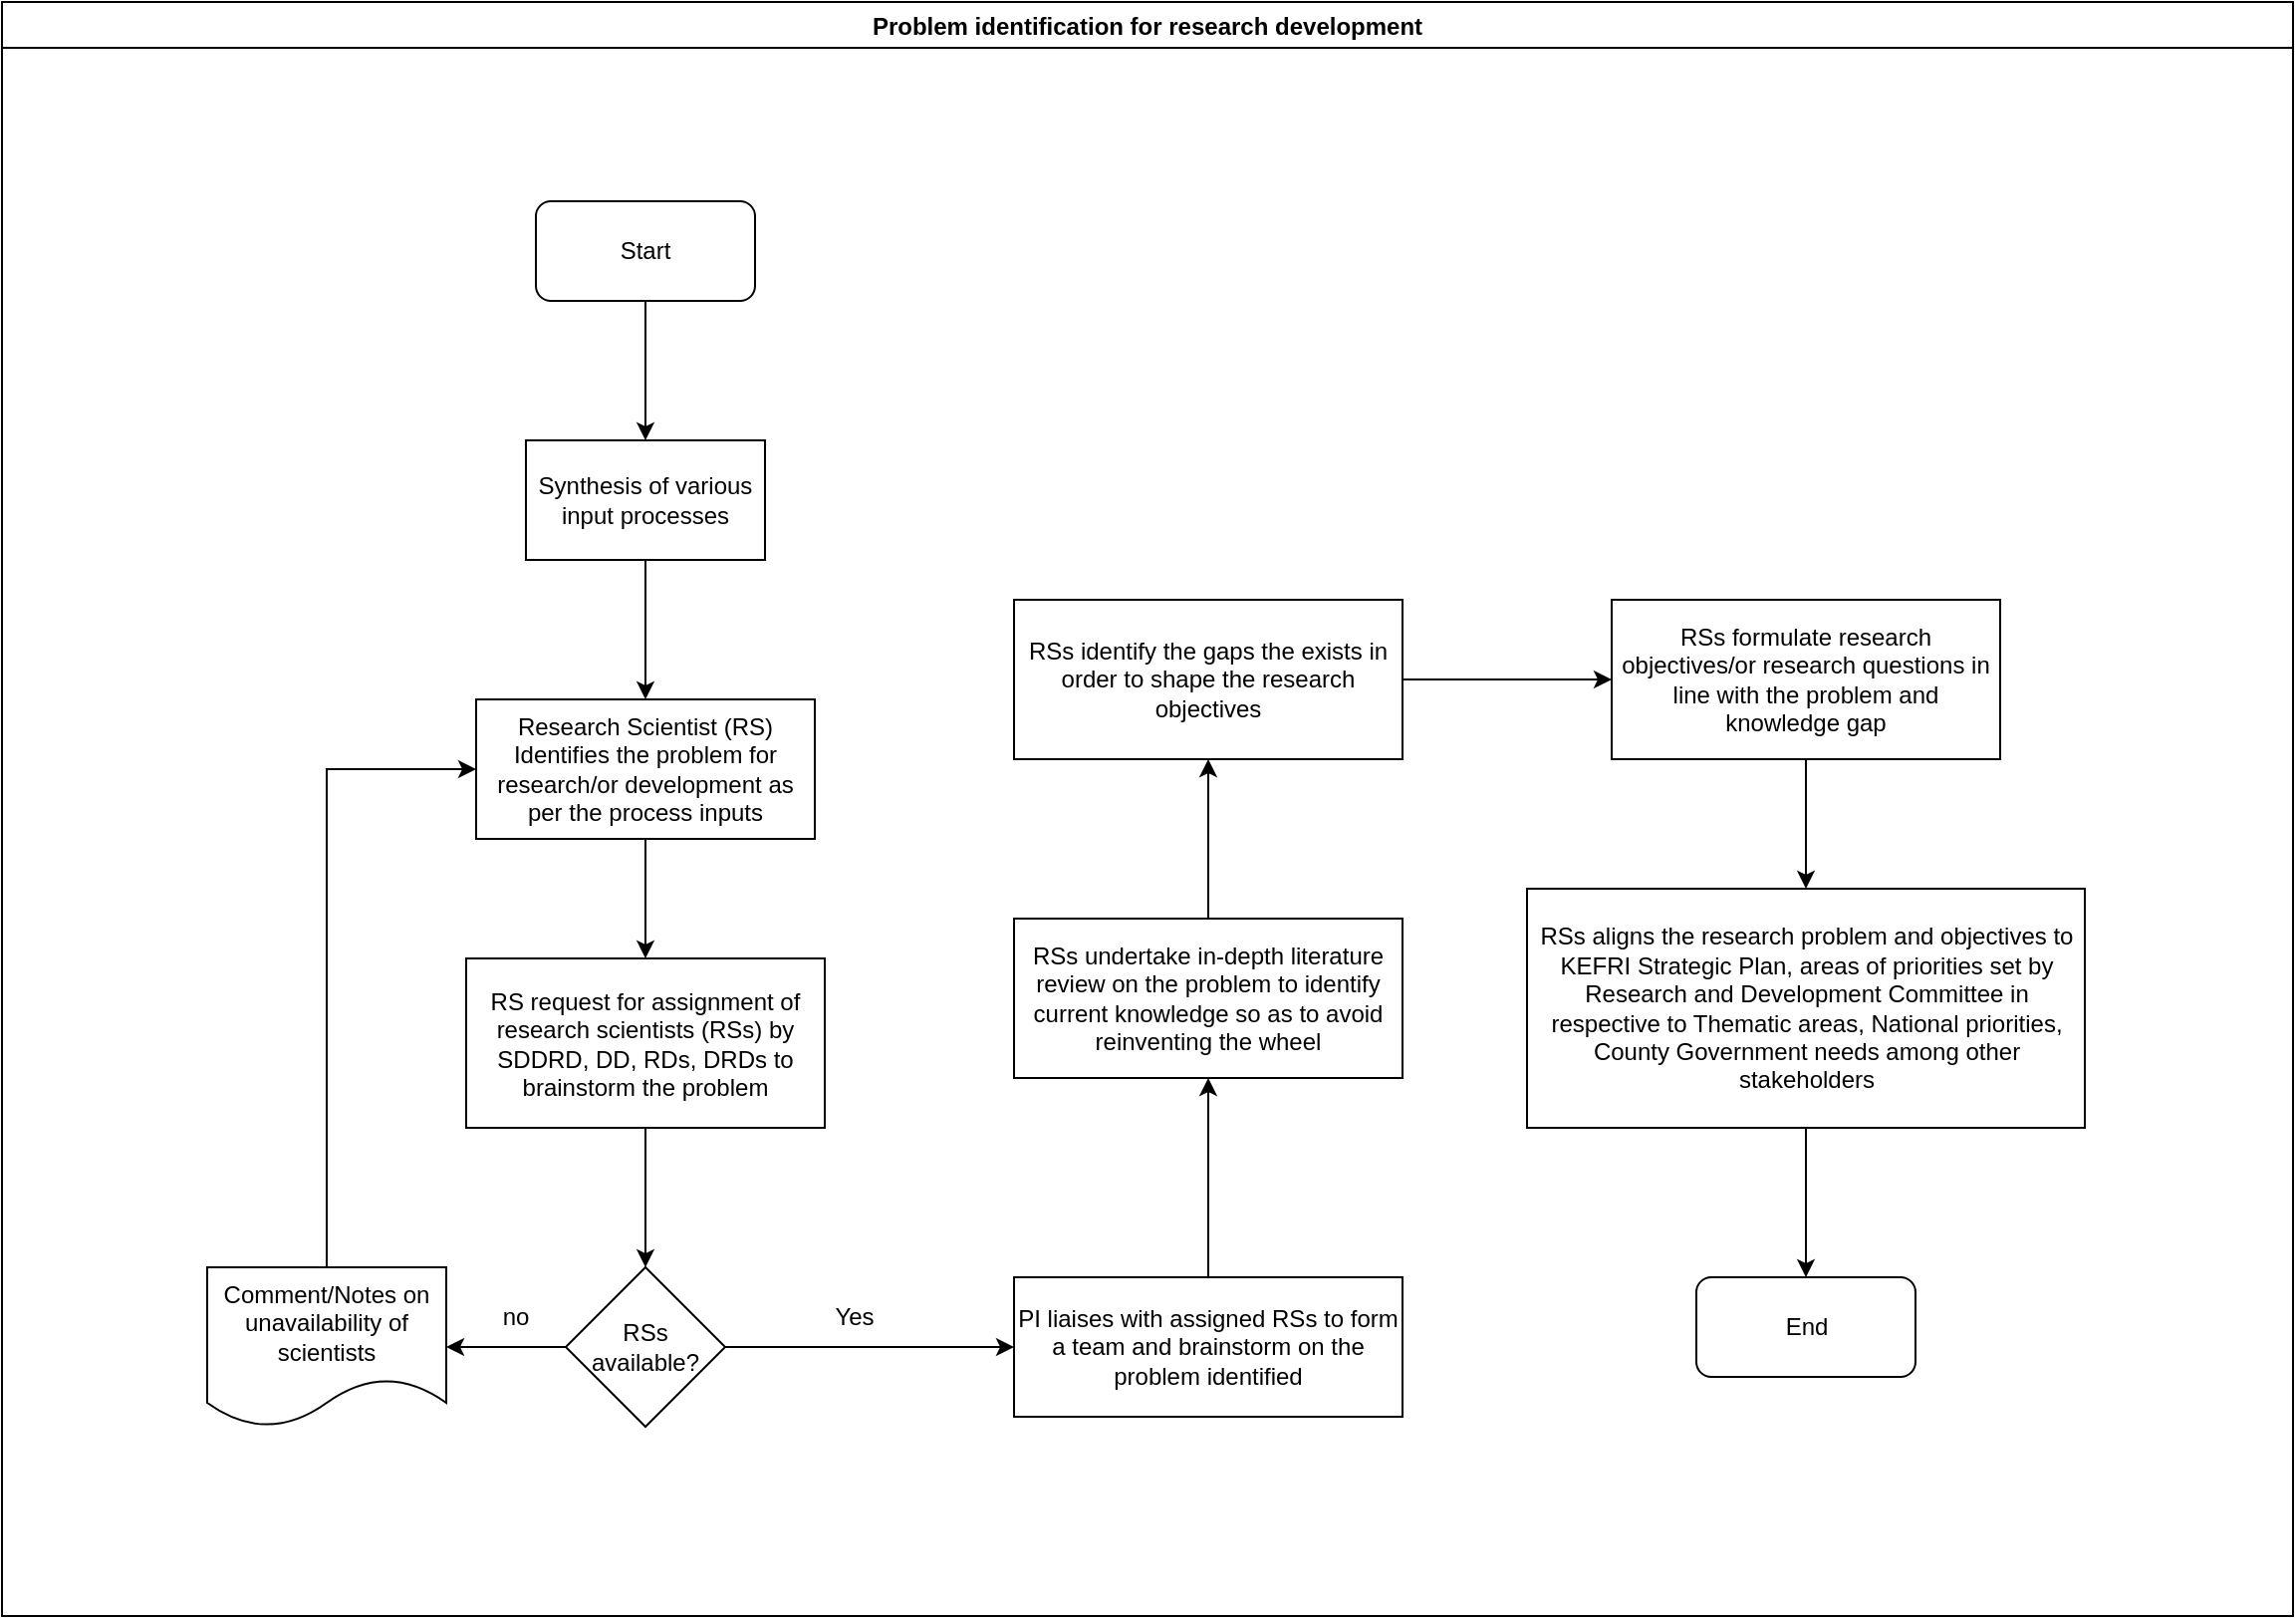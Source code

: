<mxfile version="14.2.7" type="github">
  <diagram id="tZU8RH54jPB0YR1qd6gx" name="Page-1">
    <mxGraphModel dx="1038" dy="547" grid="1" gridSize="10" guides="1" tooltips="1" connect="1" arrows="1" fold="1" page="1" pageScale="1" pageWidth="1169" pageHeight="827" math="0" shadow="0">
      <root>
        <mxCell id="0" />
        <mxCell id="1" parent="0" />
        <mxCell id="y9bxsy1iOUCk4nZmsPaL-3" value="Problem identification for research development" style="swimlane;" vertex="1" parent="1">
          <mxGeometry x="10" y="10" width="1150" height="810" as="geometry" />
        </mxCell>
        <mxCell id="y9bxsy1iOUCk4nZmsPaL-4" value="Start" style="rounded=1;whiteSpace=wrap;html=1;" vertex="1" parent="y9bxsy1iOUCk4nZmsPaL-3">
          <mxGeometry x="268" y="100" width="110" height="50" as="geometry" />
        </mxCell>
        <mxCell id="y9bxsy1iOUCk4nZmsPaL-7" value="Synthesis of various input processes" style="rounded=0;whiteSpace=wrap;html=1;" vertex="1" parent="y9bxsy1iOUCk4nZmsPaL-3">
          <mxGeometry x="263" y="220" width="120" height="60" as="geometry" />
        </mxCell>
        <mxCell id="y9bxsy1iOUCk4nZmsPaL-6" value="" style="edgeStyle=orthogonalEdgeStyle;rounded=0;orthogonalLoop=1;jettySize=auto;html=1;entryX=0.5;entryY=0;entryDx=0;entryDy=0;" edge="1" parent="y9bxsy1iOUCk4nZmsPaL-3" source="y9bxsy1iOUCk4nZmsPaL-4" target="y9bxsy1iOUCk4nZmsPaL-7">
          <mxGeometry relative="1" as="geometry">
            <mxPoint x="323" y="215" as="targetPoint" />
          </mxGeometry>
        </mxCell>
        <mxCell id="y9bxsy1iOUCk4nZmsPaL-18" value="no" style="text;html=1;strokeColor=none;fillColor=none;align=center;verticalAlign=middle;whiteSpace=wrap;rounded=0;" vertex="1" parent="y9bxsy1iOUCk4nZmsPaL-3">
          <mxGeometry x="238" y="650" width="40" height="20" as="geometry" />
        </mxCell>
        <mxCell id="y9bxsy1iOUCk4nZmsPaL-19" value="PI liaises with assigned RSs to form a team and brainstorm on the problem identified" style="whiteSpace=wrap;html=1;rounded=0;" vertex="1" parent="y9bxsy1iOUCk4nZmsPaL-3">
          <mxGeometry x="508" y="640" width="195" height="70" as="geometry" />
        </mxCell>
        <mxCell id="y9bxsy1iOUCk4nZmsPaL-21" value="Yes" style="text;html=1;strokeColor=none;fillColor=none;align=center;verticalAlign=middle;whiteSpace=wrap;rounded=0;" vertex="1" parent="y9bxsy1iOUCk4nZmsPaL-3">
          <mxGeometry x="408" y="650" width="40" height="20" as="geometry" />
        </mxCell>
        <mxCell id="y9bxsy1iOUCk4nZmsPaL-10" value="RS request for assignment of research scientists (RSs) by SDDRD, DD, RDs, DRDs to brainstorm the problem" style="whiteSpace=wrap;html=1;rounded=0;" vertex="1" parent="y9bxsy1iOUCk4nZmsPaL-3">
          <mxGeometry x="233" y="480" width="180" height="85" as="geometry" />
        </mxCell>
        <mxCell id="y9bxsy1iOUCk4nZmsPaL-26" value="RSs formulate research objectives/or research questions in line with the problem and knowledge gap" style="whiteSpace=wrap;html=1;rounded=0;" vertex="1" parent="y9bxsy1iOUCk4nZmsPaL-3">
          <mxGeometry x="808" y="300" width="195" height="80" as="geometry" />
        </mxCell>
        <mxCell id="y9bxsy1iOUCk4nZmsPaL-30" value="RSs aligns the research problem and objectives to KEFRI Strategic Plan, areas of priorities set by Research and Development Committee in respective to Thematic areas, National priorities, County Government needs among other stakeholders" style="whiteSpace=wrap;html=1;rounded=0;" vertex="1" parent="y9bxsy1iOUCk4nZmsPaL-3">
          <mxGeometry x="765.5" y="445" width="280" height="120" as="geometry" />
        </mxCell>
        <mxCell id="y9bxsy1iOUCk4nZmsPaL-31" value="" style="edgeStyle=orthogonalEdgeStyle;rounded=0;orthogonalLoop=1;jettySize=auto;html=1;" edge="1" parent="y9bxsy1iOUCk4nZmsPaL-3" source="y9bxsy1iOUCk4nZmsPaL-26" target="y9bxsy1iOUCk4nZmsPaL-30">
          <mxGeometry relative="1" as="geometry" />
        </mxCell>
        <mxCell id="y9bxsy1iOUCk4nZmsPaL-34" value="End" style="rounded=1;whiteSpace=wrap;html=1;" vertex="1" parent="y9bxsy1iOUCk4nZmsPaL-3">
          <mxGeometry x="850.5" y="640" width="110" height="50" as="geometry" />
        </mxCell>
        <mxCell id="y9bxsy1iOUCk4nZmsPaL-33" value="" style="edgeStyle=orthogonalEdgeStyle;rounded=0;orthogonalLoop=1;jettySize=auto;html=1;entryX=0.5;entryY=0;entryDx=0;entryDy=0;" edge="1" parent="y9bxsy1iOUCk4nZmsPaL-3" source="y9bxsy1iOUCk4nZmsPaL-30" target="y9bxsy1iOUCk4nZmsPaL-34">
          <mxGeometry relative="1" as="geometry">
            <mxPoint x="905.5" y="675" as="targetPoint" />
          </mxGeometry>
        </mxCell>
        <mxCell id="y9bxsy1iOUCk4nZmsPaL-11" value="" style="edgeStyle=orthogonalEdgeStyle;rounded=0;orthogonalLoop=1;jettySize=auto;html=1;" edge="1" parent="1" source="y9bxsy1iOUCk4nZmsPaL-8" target="y9bxsy1iOUCk4nZmsPaL-10">
          <mxGeometry relative="1" as="geometry" />
        </mxCell>
        <mxCell id="y9bxsy1iOUCk4nZmsPaL-8" value="Research Scientist (RS) Identifies the problem for research/or development as per the process inputs" style="whiteSpace=wrap;html=1;rounded=0;" vertex="1" parent="1">
          <mxGeometry x="248" y="360" width="170" height="70" as="geometry" />
        </mxCell>
        <mxCell id="y9bxsy1iOUCk4nZmsPaL-9" value="" style="edgeStyle=orthogonalEdgeStyle;rounded=0;orthogonalLoop=1;jettySize=auto;html=1;" edge="1" parent="1" source="y9bxsy1iOUCk4nZmsPaL-7" target="y9bxsy1iOUCk4nZmsPaL-8">
          <mxGeometry relative="1" as="geometry" />
        </mxCell>
        <mxCell id="y9bxsy1iOUCk4nZmsPaL-13" value="" style="edgeStyle=orthogonalEdgeStyle;rounded=0;orthogonalLoop=1;jettySize=auto;html=1;" edge="1" parent="1" source="y9bxsy1iOUCk4nZmsPaL-10" target="y9bxsy1iOUCk4nZmsPaL-12">
          <mxGeometry relative="1" as="geometry" />
        </mxCell>
        <mxCell id="y9bxsy1iOUCk4nZmsPaL-15" value="" style="edgeStyle=orthogonalEdgeStyle;rounded=0;orthogonalLoop=1;jettySize=auto;html=1;" edge="1" parent="1" source="y9bxsy1iOUCk4nZmsPaL-12" target="y9bxsy1iOUCk4nZmsPaL-14">
          <mxGeometry relative="1" as="geometry" />
        </mxCell>
        <mxCell id="y9bxsy1iOUCk4nZmsPaL-20" value="" style="edgeStyle=orthogonalEdgeStyle;rounded=0;orthogonalLoop=1;jettySize=auto;html=1;" edge="1" parent="1" source="y9bxsy1iOUCk4nZmsPaL-12" target="y9bxsy1iOUCk4nZmsPaL-19">
          <mxGeometry relative="1" as="geometry" />
        </mxCell>
        <mxCell id="y9bxsy1iOUCk4nZmsPaL-12" value="&lt;div&gt;RSs &lt;br&gt;&lt;/div&gt;&lt;div&gt;available?&lt;/div&gt;" style="rhombus;whiteSpace=wrap;html=1;rounded=0;" vertex="1" parent="1">
          <mxGeometry x="293" y="645" width="80" height="80" as="geometry" />
        </mxCell>
        <mxCell id="y9bxsy1iOUCk4nZmsPaL-17" value="" style="edgeStyle=orthogonalEdgeStyle;rounded=0;orthogonalLoop=1;jettySize=auto;html=1;entryX=0;entryY=0.5;entryDx=0;entryDy=0;exitX=0.5;exitY=0;exitDx=0;exitDy=0;" edge="1" parent="1" source="y9bxsy1iOUCk4nZmsPaL-14" target="y9bxsy1iOUCk4nZmsPaL-8">
          <mxGeometry relative="1" as="geometry">
            <mxPoint x="168" y="540" as="targetPoint" />
            <Array as="points">
              <mxPoint x="173" y="395" />
            </Array>
          </mxGeometry>
        </mxCell>
        <mxCell id="y9bxsy1iOUCk4nZmsPaL-14" value="Comment/Notes on unavailability of scientists" style="shape=document;whiteSpace=wrap;html=1;boundedLbl=1;rounded=0;" vertex="1" parent="1">
          <mxGeometry x="113" y="645" width="120" height="80" as="geometry" />
        </mxCell>
        <mxCell id="y9bxsy1iOUCk4nZmsPaL-25" value="" style="edgeStyle=orthogonalEdgeStyle;rounded=0;orthogonalLoop=1;jettySize=auto;html=1;" edge="1" parent="1" source="y9bxsy1iOUCk4nZmsPaL-22" target="y9bxsy1iOUCk4nZmsPaL-24">
          <mxGeometry relative="1" as="geometry" />
        </mxCell>
        <mxCell id="y9bxsy1iOUCk4nZmsPaL-22" value="RSs undertake in-depth literature review on the problem to identify current knowledge so as to avoid reinventing the wheel" style="whiteSpace=wrap;html=1;rounded=0;" vertex="1" parent="1">
          <mxGeometry x="518" y="470" width="195" height="80" as="geometry" />
        </mxCell>
        <mxCell id="y9bxsy1iOUCk4nZmsPaL-23" value="" style="edgeStyle=orthogonalEdgeStyle;rounded=0;orthogonalLoop=1;jettySize=auto;html=1;" edge="1" parent="1" source="y9bxsy1iOUCk4nZmsPaL-19" target="y9bxsy1iOUCk4nZmsPaL-22">
          <mxGeometry relative="1" as="geometry" />
        </mxCell>
        <mxCell id="y9bxsy1iOUCk4nZmsPaL-27" value="" style="edgeStyle=orthogonalEdgeStyle;rounded=0;orthogonalLoop=1;jettySize=auto;html=1;" edge="1" parent="1" source="y9bxsy1iOUCk4nZmsPaL-24" target="y9bxsy1iOUCk4nZmsPaL-26">
          <mxGeometry relative="1" as="geometry" />
        </mxCell>
        <mxCell id="y9bxsy1iOUCk4nZmsPaL-24" value="RSs identify the gaps the exists in order to shape the research objectives" style="whiteSpace=wrap;html=1;rounded=0;" vertex="1" parent="1">
          <mxGeometry x="518" y="310" width="195" height="80" as="geometry" />
        </mxCell>
      </root>
    </mxGraphModel>
  </diagram>
</mxfile>
